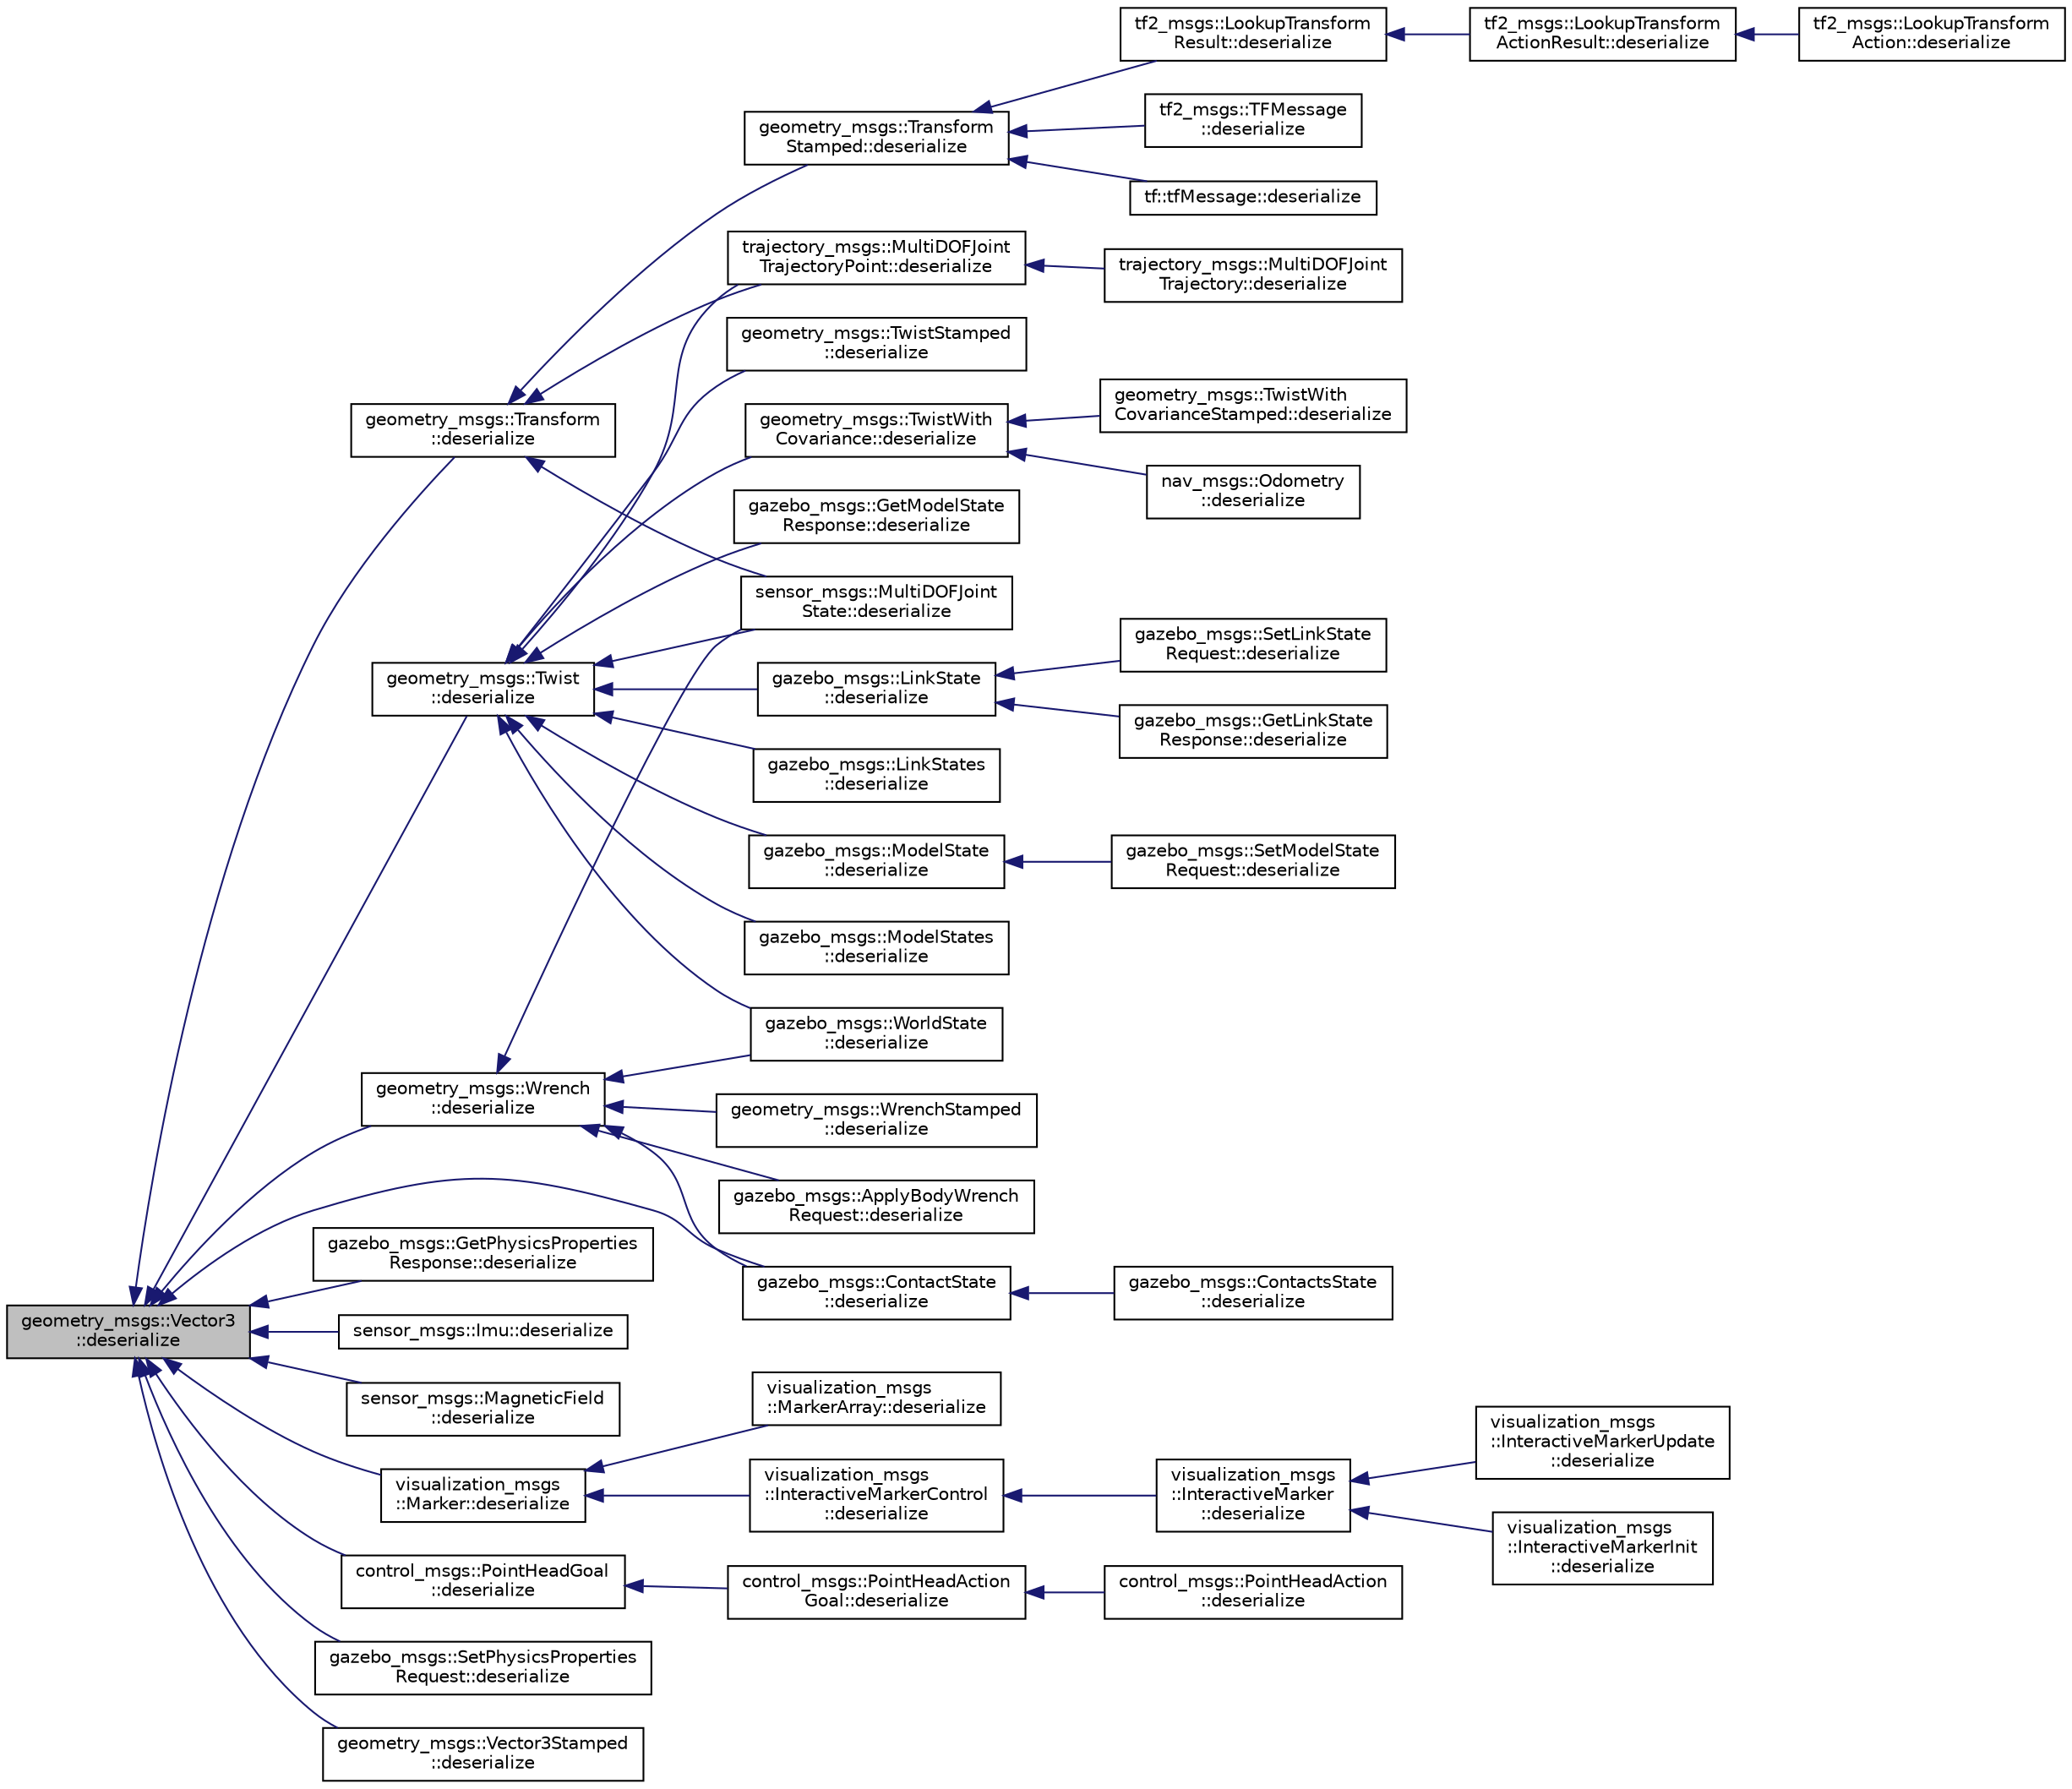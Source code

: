 digraph "geometry_msgs::Vector3::deserialize"
{
  edge [fontname="Helvetica",fontsize="10",labelfontname="Helvetica",labelfontsize="10"];
  node [fontname="Helvetica",fontsize="10",shape=record];
  rankdir="LR";
  Node1 [label="geometry_msgs::Vector3\l::deserialize",height=0.2,width=0.4,color="black", fillcolor="grey75", style="filled" fontcolor="black"];
  Node1 -> Node2 [dir="back",color="midnightblue",fontsize="10",style="solid",fontname="Helvetica"];
  Node2 [label="gazebo_msgs::ContactState\l::deserialize",height=0.2,width=0.4,color="black", fillcolor="white", style="filled",URL="$classgazebo__msgs_1_1_contact_state.html#a032a1d3bee8450fad52d7d983e00e806"];
  Node2 -> Node3 [dir="back",color="midnightblue",fontsize="10",style="solid",fontname="Helvetica"];
  Node3 [label="gazebo_msgs::ContactsState\l::deserialize",height=0.2,width=0.4,color="black", fillcolor="white", style="filled",URL="$classgazebo__msgs_1_1_contacts_state.html#af5fb238ed6141f1f1c8f11e5fbb4e8f7"];
  Node1 -> Node4 [dir="back",color="midnightblue",fontsize="10",style="solid",fontname="Helvetica"];
  Node4 [label="gazebo_msgs::GetPhysicsProperties\lResponse::deserialize",height=0.2,width=0.4,color="black", fillcolor="white", style="filled",URL="$classgazebo__msgs_1_1_get_physics_properties_response.html#a9c04828bf813aa507bd12601105311b6"];
  Node1 -> Node5 [dir="back",color="midnightblue",fontsize="10",style="solid",fontname="Helvetica"];
  Node5 [label="sensor_msgs::Imu::deserialize",height=0.2,width=0.4,color="black", fillcolor="white", style="filled",URL="$classsensor__msgs_1_1_imu.html#aed05899712db09e753fa8bde05329e4b"];
  Node1 -> Node6 [dir="back",color="midnightblue",fontsize="10",style="solid",fontname="Helvetica"];
  Node6 [label="sensor_msgs::MagneticField\l::deserialize",height=0.2,width=0.4,color="black", fillcolor="white", style="filled",URL="$classsensor__msgs_1_1_magnetic_field.html#ad3b876be2b9cf32d3eefd91f7a2aba70"];
  Node1 -> Node7 [dir="back",color="midnightblue",fontsize="10",style="solid",fontname="Helvetica"];
  Node7 [label="visualization_msgs\l::Marker::deserialize",height=0.2,width=0.4,color="black", fillcolor="white", style="filled",URL="$classvisualization__msgs_1_1_marker.html#acd73840bdc20ec14874f3c1d829b8921"];
  Node7 -> Node8 [dir="back",color="midnightblue",fontsize="10",style="solid",fontname="Helvetica"];
  Node8 [label="visualization_msgs\l::InteractiveMarkerControl\l::deserialize",height=0.2,width=0.4,color="black", fillcolor="white", style="filled",URL="$classvisualization__msgs_1_1_interactive_marker_control.html#a6cd4ca7a75042816a6e24a8872ab3c80"];
  Node8 -> Node9 [dir="back",color="midnightblue",fontsize="10",style="solid",fontname="Helvetica"];
  Node9 [label="visualization_msgs\l::InteractiveMarker\l::deserialize",height=0.2,width=0.4,color="black", fillcolor="white", style="filled",URL="$classvisualization__msgs_1_1_interactive_marker.html#a4dbc05b8f80343e2f34e1205d1ad3130"];
  Node9 -> Node10 [dir="back",color="midnightblue",fontsize="10",style="solid",fontname="Helvetica"];
  Node10 [label="visualization_msgs\l::InteractiveMarkerInit\l::deserialize",height=0.2,width=0.4,color="black", fillcolor="white", style="filled",URL="$classvisualization__msgs_1_1_interactive_marker_init.html#ae05d759b624c3690fb10325126f521a8"];
  Node9 -> Node11 [dir="back",color="midnightblue",fontsize="10",style="solid",fontname="Helvetica"];
  Node11 [label="visualization_msgs\l::InteractiveMarkerUpdate\l::deserialize",height=0.2,width=0.4,color="black", fillcolor="white", style="filled",URL="$classvisualization__msgs_1_1_interactive_marker_update.html#a3bf734f652854d1eb673406f55d38605"];
  Node7 -> Node12 [dir="back",color="midnightblue",fontsize="10",style="solid",fontname="Helvetica"];
  Node12 [label="visualization_msgs\l::MarkerArray::deserialize",height=0.2,width=0.4,color="black", fillcolor="white", style="filled",URL="$classvisualization__msgs_1_1_marker_array.html#a790020488220e9d36ee93e95098a9ca6"];
  Node1 -> Node13 [dir="back",color="midnightblue",fontsize="10",style="solid",fontname="Helvetica"];
  Node13 [label="control_msgs::PointHeadGoal\l::deserialize",height=0.2,width=0.4,color="black", fillcolor="white", style="filled",URL="$classcontrol__msgs_1_1_point_head_goal.html#a39c8166ae205a3c58d763a713ea2a8be"];
  Node13 -> Node14 [dir="back",color="midnightblue",fontsize="10",style="solid",fontname="Helvetica"];
  Node14 [label="control_msgs::PointHeadAction\lGoal::deserialize",height=0.2,width=0.4,color="black", fillcolor="white", style="filled",URL="$classcontrol__msgs_1_1_point_head_action_goal.html#a2e4e51cc05ffcfc6f1c256f9592b0c40"];
  Node14 -> Node15 [dir="back",color="midnightblue",fontsize="10",style="solid",fontname="Helvetica"];
  Node15 [label="control_msgs::PointHeadAction\l::deserialize",height=0.2,width=0.4,color="black", fillcolor="white", style="filled",URL="$classcontrol__msgs_1_1_point_head_action.html#ae12a0af043ac770ccc32bf32ad5e9182"];
  Node1 -> Node16 [dir="back",color="midnightblue",fontsize="10",style="solid",fontname="Helvetica"];
  Node16 [label="gazebo_msgs::SetPhysicsProperties\lRequest::deserialize",height=0.2,width=0.4,color="black", fillcolor="white", style="filled",URL="$classgazebo__msgs_1_1_set_physics_properties_request.html#a7ace2ab99072df93a9d2a3a8eebb9dd8"];
  Node1 -> Node17 [dir="back",color="midnightblue",fontsize="10",style="solid",fontname="Helvetica"];
  Node17 [label="geometry_msgs::Transform\l::deserialize",height=0.2,width=0.4,color="black", fillcolor="white", style="filled",URL="$classgeometry__msgs_1_1_transform.html#aa86854904d1b5fb53e79124733dd8944"];
  Node17 -> Node18 [dir="back",color="midnightblue",fontsize="10",style="solid",fontname="Helvetica"];
  Node18 [label="sensor_msgs::MultiDOFJoint\lState::deserialize",height=0.2,width=0.4,color="black", fillcolor="white", style="filled",URL="$classsensor__msgs_1_1_multi_d_o_f_joint_state.html#aa0d496e66fd7e87fc3068e6819a800ab"];
  Node17 -> Node19 [dir="back",color="midnightblue",fontsize="10",style="solid",fontname="Helvetica"];
  Node19 [label="trajectory_msgs::MultiDOFJoint\lTrajectoryPoint::deserialize",height=0.2,width=0.4,color="black", fillcolor="white", style="filled",URL="$classtrajectory__msgs_1_1_multi_d_o_f_joint_trajectory_point.html#a3b0c7ce52e3b5f63b6a8f979e3f7462d"];
  Node19 -> Node20 [dir="back",color="midnightblue",fontsize="10",style="solid",fontname="Helvetica"];
  Node20 [label="trajectory_msgs::MultiDOFJoint\lTrajectory::deserialize",height=0.2,width=0.4,color="black", fillcolor="white", style="filled",URL="$classtrajectory__msgs_1_1_multi_d_o_f_joint_trajectory.html#a3227489ac667999d1024bdbe85dbb5cb"];
  Node17 -> Node21 [dir="back",color="midnightblue",fontsize="10",style="solid",fontname="Helvetica"];
  Node21 [label="geometry_msgs::Transform\lStamped::deserialize",height=0.2,width=0.4,color="black", fillcolor="white", style="filled",URL="$classgeometry__msgs_1_1_transform_stamped.html#a8e7215a86fd01fcc19d4409ecb3008df"];
  Node21 -> Node22 [dir="back",color="midnightblue",fontsize="10",style="solid",fontname="Helvetica"];
  Node22 [label="tf2_msgs::LookupTransform\lResult::deserialize",height=0.2,width=0.4,color="black", fillcolor="white", style="filled",URL="$classtf2__msgs_1_1_lookup_transform_result.html#addb00e98c012789d10850e6f36acbf02"];
  Node22 -> Node23 [dir="back",color="midnightblue",fontsize="10",style="solid",fontname="Helvetica"];
  Node23 [label="tf2_msgs::LookupTransform\lActionResult::deserialize",height=0.2,width=0.4,color="black", fillcolor="white", style="filled",URL="$classtf2__msgs_1_1_lookup_transform_action_result.html#a37fbe933839cf25a9d99ed9b7f735627"];
  Node23 -> Node24 [dir="back",color="midnightblue",fontsize="10",style="solid",fontname="Helvetica"];
  Node24 [label="tf2_msgs::LookupTransform\lAction::deserialize",height=0.2,width=0.4,color="black", fillcolor="white", style="filled",URL="$classtf2__msgs_1_1_lookup_transform_action.html#a5575ff9a17199aa62e4ed69f557c9938"];
  Node21 -> Node25 [dir="back",color="midnightblue",fontsize="10",style="solid",fontname="Helvetica"];
  Node25 [label="tf2_msgs::TFMessage\l::deserialize",height=0.2,width=0.4,color="black", fillcolor="white", style="filled",URL="$classtf2__msgs_1_1_t_f_message.html#a190035d11113ba7ff9a82a2611a7baf4"];
  Node21 -> Node26 [dir="back",color="midnightblue",fontsize="10",style="solid",fontname="Helvetica"];
  Node26 [label="tf::tfMessage::deserialize",height=0.2,width=0.4,color="black", fillcolor="white", style="filled",URL="$classtf_1_1tf_message.html#a74b3b23ee550d36a0ddab53344c7d790"];
  Node1 -> Node27 [dir="back",color="midnightblue",fontsize="10",style="solid",fontname="Helvetica"];
  Node27 [label="geometry_msgs::Twist\l::deserialize",height=0.2,width=0.4,color="black", fillcolor="white", style="filled",URL="$classgeometry__msgs_1_1_twist.html#a51f4b5ab24bdb3eb5b0690e6ffe03818"];
  Node27 -> Node28 [dir="back",color="midnightblue",fontsize="10",style="solid",fontname="Helvetica"];
  Node28 [label="gazebo_msgs::GetModelState\lResponse::deserialize",height=0.2,width=0.4,color="black", fillcolor="white", style="filled",URL="$classgazebo__msgs_1_1_get_model_state_response.html#ae05203b88913fc2d103e72a0edc8f956"];
  Node27 -> Node29 [dir="back",color="midnightblue",fontsize="10",style="solid",fontname="Helvetica"];
  Node29 [label="gazebo_msgs::LinkState\l::deserialize",height=0.2,width=0.4,color="black", fillcolor="white", style="filled",URL="$classgazebo__msgs_1_1_link_state.html#acfa7c33be70c047b1f9ae92a3af46e99"];
  Node29 -> Node30 [dir="back",color="midnightblue",fontsize="10",style="solid",fontname="Helvetica"];
  Node30 [label="gazebo_msgs::GetLinkState\lResponse::deserialize",height=0.2,width=0.4,color="black", fillcolor="white", style="filled",URL="$classgazebo__msgs_1_1_get_link_state_response.html#a226c9b1f99f97c18fec912b1339a3896"];
  Node29 -> Node31 [dir="back",color="midnightblue",fontsize="10",style="solid",fontname="Helvetica"];
  Node31 [label="gazebo_msgs::SetLinkState\lRequest::deserialize",height=0.2,width=0.4,color="black", fillcolor="white", style="filled",URL="$classgazebo__msgs_1_1_set_link_state_request.html#a7d0bc94965f821dc378d2cc8238c1319"];
  Node27 -> Node32 [dir="back",color="midnightblue",fontsize="10",style="solid",fontname="Helvetica"];
  Node32 [label="gazebo_msgs::LinkStates\l::deserialize",height=0.2,width=0.4,color="black", fillcolor="white", style="filled",URL="$classgazebo__msgs_1_1_link_states.html#a079347ceaa85bade15e2524f51378e1f"];
  Node27 -> Node33 [dir="back",color="midnightblue",fontsize="10",style="solid",fontname="Helvetica"];
  Node33 [label="gazebo_msgs::ModelState\l::deserialize",height=0.2,width=0.4,color="black", fillcolor="white", style="filled",URL="$classgazebo__msgs_1_1_model_state.html#a8cc94b714a447408946eae4284fc7d28"];
  Node33 -> Node34 [dir="back",color="midnightblue",fontsize="10",style="solid",fontname="Helvetica"];
  Node34 [label="gazebo_msgs::SetModelState\lRequest::deserialize",height=0.2,width=0.4,color="black", fillcolor="white", style="filled",URL="$classgazebo__msgs_1_1_set_model_state_request.html#aab514ff3681b6f4c8ba7d064aa9e352d"];
  Node27 -> Node35 [dir="back",color="midnightblue",fontsize="10",style="solid",fontname="Helvetica"];
  Node35 [label="gazebo_msgs::ModelStates\l::deserialize",height=0.2,width=0.4,color="black", fillcolor="white", style="filled",URL="$classgazebo__msgs_1_1_model_states.html#a194c754aeb7c6ce86701981974e3f75d"];
  Node27 -> Node18 [dir="back",color="midnightblue",fontsize="10",style="solid",fontname="Helvetica"];
  Node27 -> Node19 [dir="back",color="midnightblue",fontsize="10",style="solid",fontname="Helvetica"];
  Node27 -> Node36 [dir="back",color="midnightblue",fontsize="10",style="solid",fontname="Helvetica"];
  Node36 [label="geometry_msgs::TwistStamped\l::deserialize",height=0.2,width=0.4,color="black", fillcolor="white", style="filled",URL="$classgeometry__msgs_1_1_twist_stamped.html#af32e1d736db34ebd26499834bc035f72"];
  Node27 -> Node37 [dir="back",color="midnightblue",fontsize="10",style="solid",fontname="Helvetica"];
  Node37 [label="geometry_msgs::TwistWith\lCovariance::deserialize",height=0.2,width=0.4,color="black", fillcolor="white", style="filled",URL="$classgeometry__msgs_1_1_twist_with_covariance.html#a87b8485248e9bb9bc95f7b9f4eeb1ecc"];
  Node37 -> Node38 [dir="back",color="midnightblue",fontsize="10",style="solid",fontname="Helvetica"];
  Node38 [label="nav_msgs::Odometry\l::deserialize",height=0.2,width=0.4,color="black", fillcolor="white", style="filled",URL="$classnav__msgs_1_1_odometry.html#aaefa661742290aec7ce52e6144f41c59"];
  Node37 -> Node39 [dir="back",color="midnightblue",fontsize="10",style="solid",fontname="Helvetica"];
  Node39 [label="geometry_msgs::TwistWith\lCovarianceStamped::deserialize",height=0.2,width=0.4,color="black", fillcolor="white", style="filled",URL="$classgeometry__msgs_1_1_twist_with_covariance_stamped.html#a50a8de92be33c4cb7dd3f0fef75c98e3"];
  Node27 -> Node40 [dir="back",color="midnightblue",fontsize="10",style="solid",fontname="Helvetica"];
  Node40 [label="gazebo_msgs::WorldState\l::deserialize",height=0.2,width=0.4,color="black", fillcolor="white", style="filled",URL="$classgazebo__msgs_1_1_world_state.html#aee7f98a6e35cf3c1c110e447fe4a907f"];
  Node1 -> Node41 [dir="back",color="midnightblue",fontsize="10",style="solid",fontname="Helvetica"];
  Node41 [label="geometry_msgs::Vector3Stamped\l::deserialize",height=0.2,width=0.4,color="black", fillcolor="white", style="filled",URL="$classgeometry__msgs_1_1_vector3_stamped.html#af392da3b0773bb901b1dd7cb5063b991"];
  Node1 -> Node42 [dir="back",color="midnightblue",fontsize="10",style="solid",fontname="Helvetica"];
  Node42 [label="geometry_msgs::Wrench\l::deserialize",height=0.2,width=0.4,color="black", fillcolor="white", style="filled",URL="$classgeometry__msgs_1_1_wrench.html#a87fbd01aad58965f42bcf827d7caf2b9"];
  Node42 -> Node43 [dir="back",color="midnightblue",fontsize="10",style="solid",fontname="Helvetica"];
  Node43 [label="gazebo_msgs::ApplyBodyWrench\lRequest::deserialize",height=0.2,width=0.4,color="black", fillcolor="white", style="filled",URL="$classgazebo__msgs_1_1_apply_body_wrench_request.html#ae56c6220273d23152ba3e49604b8a9e1"];
  Node42 -> Node2 [dir="back",color="midnightblue",fontsize="10",style="solid",fontname="Helvetica"];
  Node42 -> Node18 [dir="back",color="midnightblue",fontsize="10",style="solid",fontname="Helvetica"];
  Node42 -> Node40 [dir="back",color="midnightblue",fontsize="10",style="solid",fontname="Helvetica"];
  Node42 -> Node44 [dir="back",color="midnightblue",fontsize="10",style="solid",fontname="Helvetica"];
  Node44 [label="geometry_msgs::WrenchStamped\l::deserialize",height=0.2,width=0.4,color="black", fillcolor="white", style="filled",URL="$classgeometry__msgs_1_1_wrench_stamped.html#a043eac02083602317e1e6be7d5e1f706"];
}

